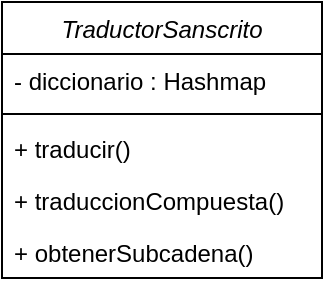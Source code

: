 <mxfile>
    <diagram id="C5RBs43oDa-KdzZeNtuy" name="Page-1">
        <mxGraphModel dx="700" dy="563" grid="1" gridSize="10" guides="1" tooltips="1" connect="1" arrows="1" fold="1" page="1" pageScale="1" pageWidth="827" pageHeight="1169" math="0" shadow="0">
            <root>
                <mxCell id="WIyWlLk6GJQsqaUBKTNV-0"/>
                <mxCell id="WIyWlLk6GJQsqaUBKTNV-1" parent="WIyWlLk6GJQsqaUBKTNV-0"/>
                <mxCell id="H57lVakwy1uI_nr_VTW7-6" value="TraductorSanscrito" style="swimlane;fontStyle=2;align=center;verticalAlign=top;childLayout=stackLayout;horizontal=1;startSize=26;horizontalStack=0;resizeParent=1;resizeLast=0;collapsible=1;marginBottom=0;rounded=0;shadow=0;strokeWidth=1;" parent="WIyWlLk6GJQsqaUBKTNV-1" vertex="1">
                    <mxGeometry x="260" y="230" width="160" height="138" as="geometry">
                        <mxRectangle x="230" y="140" width="160" height="26" as="alternateBounds"/>
                    </mxGeometry>
                </mxCell>
                <mxCell id="H57lVakwy1uI_nr_VTW7-7" value="- diccionario : Hashmap" style="text;align=left;verticalAlign=top;spacingLeft=4;spacingRight=4;overflow=hidden;rotatable=0;points=[[0,0.5],[1,0.5]];portConstraint=eastwest;" parent="H57lVakwy1uI_nr_VTW7-6" vertex="1">
                    <mxGeometry y="26" width="160" height="26" as="geometry"/>
                </mxCell>
                <mxCell id="H57lVakwy1uI_nr_VTW7-9" value="" style="line;html=1;strokeWidth=1;align=left;verticalAlign=middle;spacingTop=-1;spacingLeft=3;spacingRight=3;rotatable=0;labelPosition=right;points=[];portConstraint=eastwest;" parent="H57lVakwy1uI_nr_VTW7-6" vertex="1">
                    <mxGeometry y="52" width="160" height="8" as="geometry"/>
                </mxCell>
                <mxCell id="H57lVakwy1uI_nr_VTW7-25" value="+ traducir()" style="text;align=left;verticalAlign=top;spacingLeft=4;spacingRight=4;overflow=hidden;rotatable=0;points=[[0,0.5],[1,0.5]];portConstraint=eastwest;rounded=0;shadow=0;html=0;" parent="H57lVakwy1uI_nr_VTW7-6" vertex="1">
                    <mxGeometry y="60" width="160" height="26" as="geometry"/>
                </mxCell>
                <mxCell id="H57lVakwy1uI_nr_VTW7-10" value="+ traduccionCompuesta()" style="text;align=left;verticalAlign=top;spacingLeft=4;spacingRight=4;overflow=hidden;rotatable=0;points=[[0,0.5],[1,0.5]];portConstraint=eastwest;" parent="H57lVakwy1uI_nr_VTW7-6" vertex="1">
                    <mxGeometry y="86" width="160" height="26" as="geometry"/>
                </mxCell>
                <mxCell id="0" value="+ obtenerSubcadena()" style="text;align=left;verticalAlign=top;spacingLeft=4;spacingRight=4;overflow=hidden;rotatable=0;points=[[0,0.5],[1,0.5]];portConstraint=eastwest;" vertex="1" parent="H57lVakwy1uI_nr_VTW7-6">
                    <mxGeometry y="112" width="160" height="26" as="geometry"/>
                </mxCell>
            </root>
        </mxGraphModel>
    </diagram>
</mxfile>